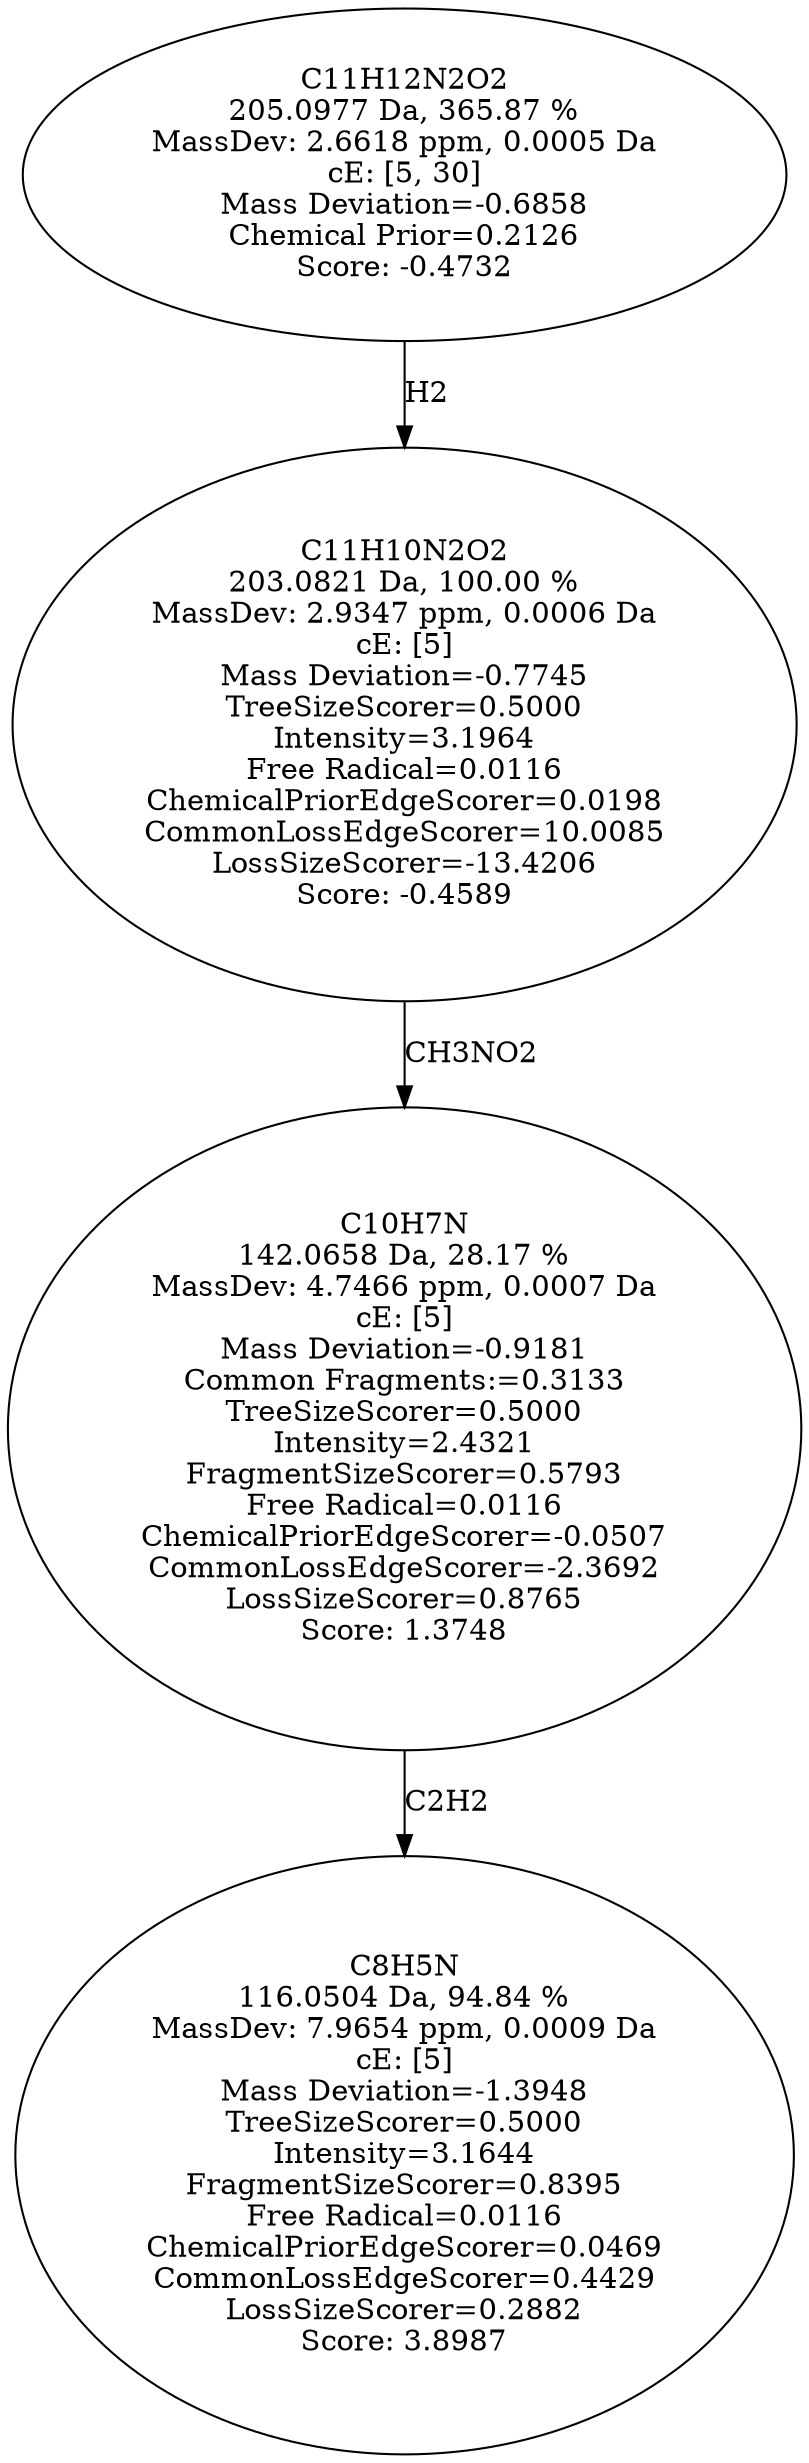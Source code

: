strict digraph {
v1 [label="C8H5N\n116.0504 Da, 94.84 %\nMassDev: 7.9654 ppm, 0.0009 Da\ncE: [5]\nMass Deviation=-1.3948\nTreeSizeScorer=0.5000\nIntensity=3.1644\nFragmentSizeScorer=0.8395\nFree Radical=0.0116\nChemicalPriorEdgeScorer=0.0469\nCommonLossEdgeScorer=0.4429\nLossSizeScorer=0.2882\nScore: 3.8987"];
v2 [label="C10H7N\n142.0658 Da, 28.17 %\nMassDev: 4.7466 ppm, 0.0007 Da\ncE: [5]\nMass Deviation=-0.9181\nCommon Fragments:=0.3133\nTreeSizeScorer=0.5000\nIntensity=2.4321\nFragmentSizeScorer=0.5793\nFree Radical=0.0116\nChemicalPriorEdgeScorer=-0.0507\nCommonLossEdgeScorer=-2.3692\nLossSizeScorer=0.8765\nScore: 1.3748"];
v3 [label="C11H10N2O2\n203.0821 Da, 100.00 %\nMassDev: 2.9347 ppm, 0.0006 Da\ncE: [5]\nMass Deviation=-0.7745\nTreeSizeScorer=0.5000\nIntensity=3.1964\nFree Radical=0.0116\nChemicalPriorEdgeScorer=0.0198\nCommonLossEdgeScorer=10.0085\nLossSizeScorer=-13.4206\nScore: -0.4589"];
v4 [label="C11H12N2O2\n205.0977 Da, 365.87 %\nMassDev: 2.6618 ppm, 0.0005 Da\ncE: [5, 30]\nMass Deviation=-0.6858\nChemical Prior=0.2126\nScore: -0.4732"];
v2 -> v1 [label="C2H2"];
v3 -> v2 [label="CH3NO2"];
v4 -> v3 [label="H2"];
}